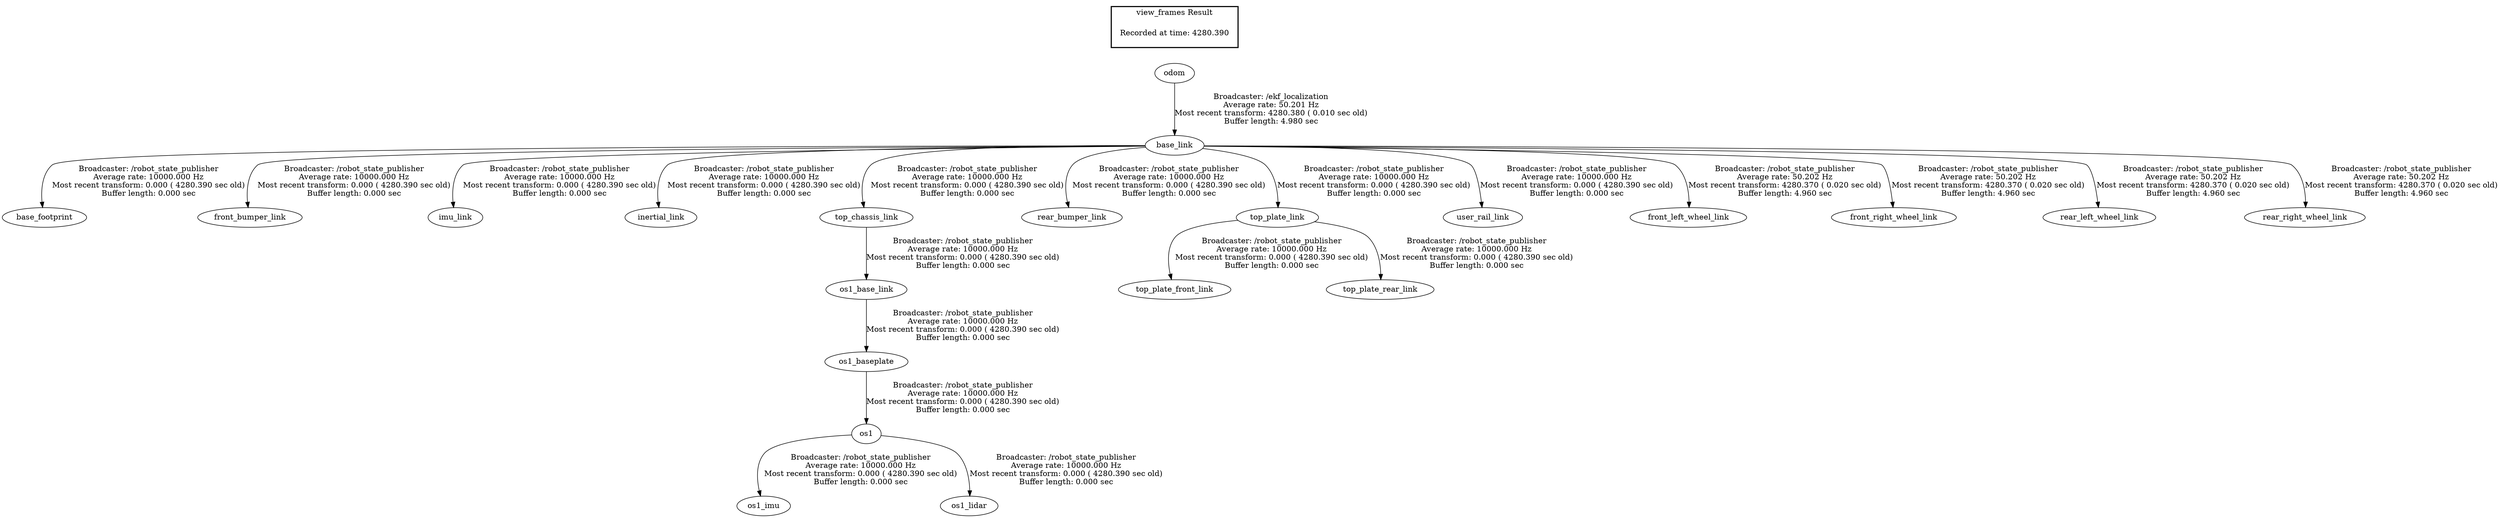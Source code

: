 digraph G {
"base_link" -> "base_footprint"[label="Broadcaster: /robot_state_publisher\nAverage rate: 10000.000 Hz\nMost recent transform: 0.000 ( 4280.390 sec old)\nBuffer length: 0.000 sec\n"];
"odom" -> "base_link"[label="Broadcaster: /ekf_localization\nAverage rate: 50.201 Hz\nMost recent transform: 4280.380 ( 0.010 sec old)\nBuffer length: 4.980 sec\n"];
"base_link" -> "front_bumper_link"[label="Broadcaster: /robot_state_publisher\nAverage rate: 10000.000 Hz\nMost recent transform: 0.000 ( 4280.390 sec old)\nBuffer length: 0.000 sec\n"];
"base_link" -> "imu_link"[label="Broadcaster: /robot_state_publisher\nAverage rate: 10000.000 Hz\nMost recent transform: 0.000 ( 4280.390 sec old)\nBuffer length: 0.000 sec\n"];
"base_link" -> "inertial_link"[label="Broadcaster: /robot_state_publisher\nAverage rate: 10000.000 Hz\nMost recent transform: 0.000 ( 4280.390 sec old)\nBuffer length: 0.000 sec\n"];
"os1_base_link" -> "os1_baseplate"[label="Broadcaster: /robot_state_publisher\nAverage rate: 10000.000 Hz\nMost recent transform: 0.000 ( 4280.390 sec old)\nBuffer length: 0.000 sec\n"];
"top_chassis_link" -> "os1_base_link"[label="Broadcaster: /robot_state_publisher\nAverage rate: 10000.000 Hz\nMost recent transform: 0.000 ( 4280.390 sec old)\nBuffer length: 0.000 sec\n"];
"os1_baseplate" -> "os1"[label="Broadcaster: /robot_state_publisher\nAverage rate: 10000.000 Hz\nMost recent transform: 0.000 ( 4280.390 sec old)\nBuffer length: 0.000 sec\n"];
"os1" -> "os1_imu"[label="Broadcaster: /robot_state_publisher\nAverage rate: 10000.000 Hz\nMost recent transform: 0.000 ( 4280.390 sec old)\nBuffer length: 0.000 sec\n"];
"os1" -> "os1_lidar"[label="Broadcaster: /robot_state_publisher\nAverage rate: 10000.000 Hz\nMost recent transform: 0.000 ( 4280.390 sec old)\nBuffer length: 0.000 sec\n"];
"base_link" -> "top_chassis_link"[label="Broadcaster: /robot_state_publisher\nAverage rate: 10000.000 Hz\nMost recent transform: 0.000 ( 4280.390 sec old)\nBuffer length: 0.000 sec\n"];
"base_link" -> "rear_bumper_link"[label="Broadcaster: /robot_state_publisher\nAverage rate: 10000.000 Hz\nMost recent transform: 0.000 ( 4280.390 sec old)\nBuffer length: 0.000 sec\n"];
"top_plate_link" -> "top_plate_front_link"[label="Broadcaster: /robot_state_publisher\nAverage rate: 10000.000 Hz\nMost recent transform: 0.000 ( 4280.390 sec old)\nBuffer length: 0.000 sec\n"];
"base_link" -> "top_plate_link"[label="Broadcaster: /robot_state_publisher\nAverage rate: 10000.000 Hz\nMost recent transform: 0.000 ( 4280.390 sec old)\nBuffer length: 0.000 sec\n"];
"top_plate_link" -> "top_plate_rear_link"[label="Broadcaster: /robot_state_publisher\nAverage rate: 10000.000 Hz\nMost recent transform: 0.000 ( 4280.390 sec old)\nBuffer length: 0.000 sec\n"];
"base_link" -> "user_rail_link"[label="Broadcaster: /robot_state_publisher\nAverage rate: 10000.000 Hz\nMost recent transform: 0.000 ( 4280.390 sec old)\nBuffer length: 0.000 sec\n"];
"base_link" -> "front_left_wheel_link"[label="Broadcaster: /robot_state_publisher\nAverage rate: 50.202 Hz\nMost recent transform: 4280.370 ( 0.020 sec old)\nBuffer length: 4.960 sec\n"];
"base_link" -> "front_right_wheel_link"[label="Broadcaster: /robot_state_publisher\nAverage rate: 50.202 Hz\nMost recent transform: 4280.370 ( 0.020 sec old)\nBuffer length: 4.960 sec\n"];
"base_link" -> "rear_left_wheel_link"[label="Broadcaster: /robot_state_publisher\nAverage rate: 50.202 Hz\nMost recent transform: 4280.370 ( 0.020 sec old)\nBuffer length: 4.960 sec\n"];
"base_link" -> "rear_right_wheel_link"[label="Broadcaster: /robot_state_publisher\nAverage rate: 50.202 Hz\nMost recent transform: 4280.370 ( 0.020 sec old)\nBuffer length: 4.960 sec\n"];
edge [style=invis];
 subgraph cluster_legend { style=bold; color=black; label ="view_frames Result";
"Recorded at time: 4280.390"[ shape=plaintext ] ;
 }->"odom";
}